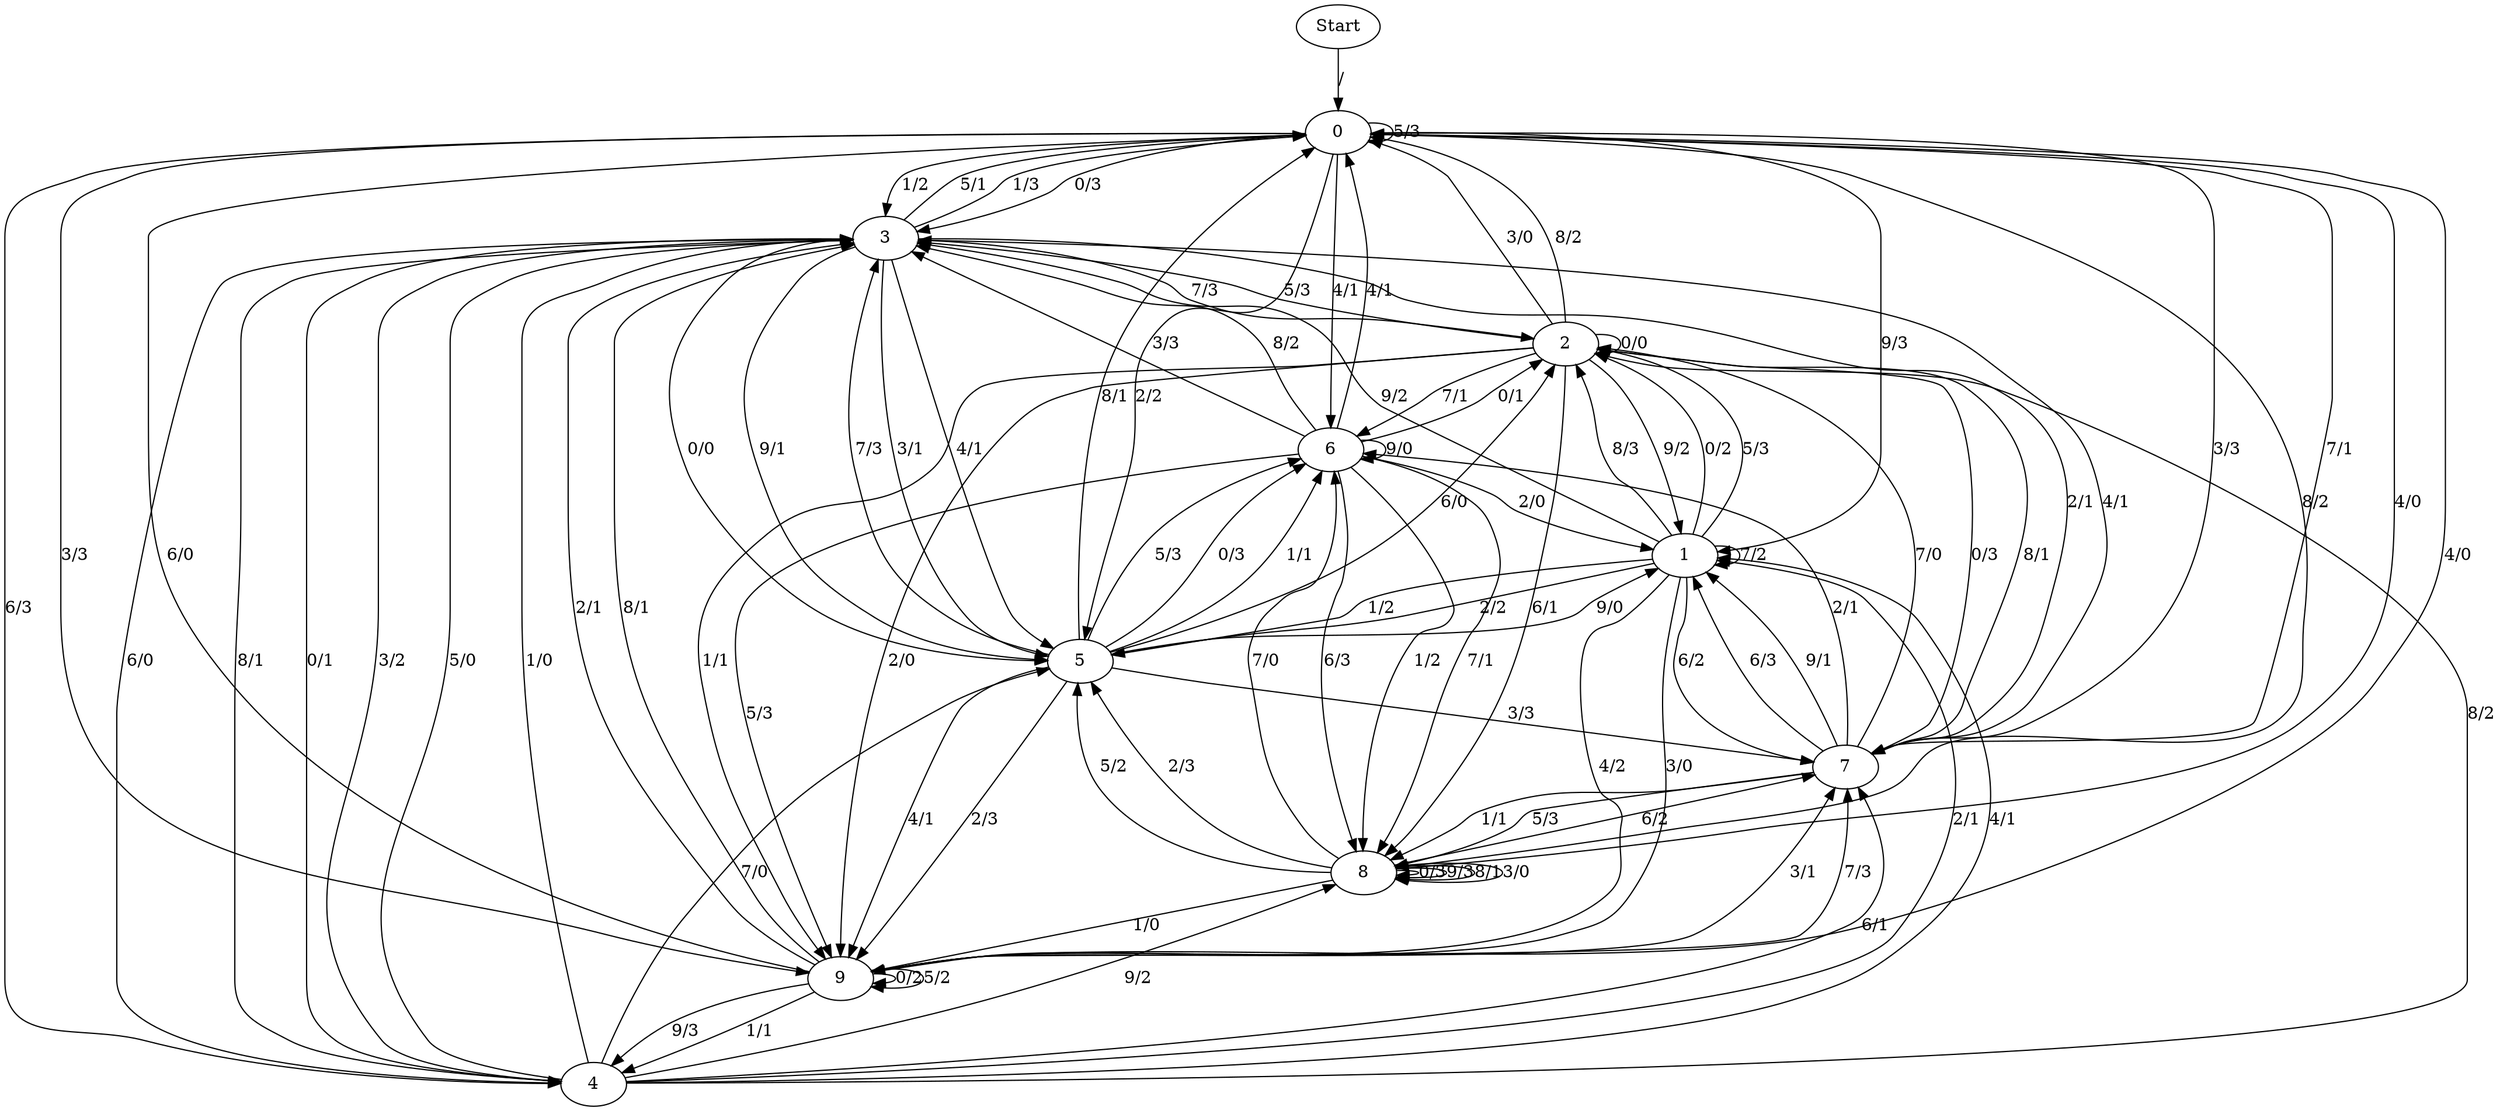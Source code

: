 digraph {
	Start -> 0 [label="/"]
	0 -> 3 [label="0/3"]
	0 -> 0 [label="5/3"]
	0 -> 9 [label="3/3"]
	0 -> 4 [label="6/3"]
	0 -> 7 [label="7/1"]
	0 -> 8 [label="8/2"]
	0 -> 1 [label="9/3"]
	0 -> 6 [label="4/1"]
	0 -> 5 [label="2/2"]
	0 -> 3 [label="1/2"]
	8 -> 0 [label="4/0"]
	8 -> 8 [label="0/3"]
	8 -> 9 [label="1/0"]
	8 -> 5 [label="2/3"]
	8 -> 7 [label="6/2"]
	8 -> 6 [label="7/0"]
	8 -> 8 [label="9/3"]
	8 -> 5 [label="5/2"]
	8 -> 8 [label="8/1"]
	8 -> 8 [label="3/0"]
	9 -> 9 [label="0/2"]
	9 -> 0 [label="6/0"]
	9 -> 3 [label="8/1"]
	9 -> 7 [label="7/3"]
	9 -> 3 [label="2/1"]
	9 -> 7 [label="3/1"]
	9 -> 0 [label="4/0"]
	9 -> 4 [label="1/1"]
	9 -> 9 [label="5/2"]
	9 -> 4 [label="9/3"]
	3 -> 5 [label="0/0"]
	3 -> 0 [label="5/1"]
	3 -> 4 [label="6/0"]
	3 -> 7 [label="2/1"]
	3 -> 5 [label="3/1"]
	3 -> 2 [label="7/3"]
	3 -> 4 [label="8/1"]
	3 -> 5 [label="9/1"]
	3 -> 5 [label="4/1"]
	3 -> 0 [label="1/3"]
	4 -> 1 [label="2/1"]
	4 -> 1 [label="4/1"]
	4 -> 3 [label="0/1"]
	4 -> 3 [label="3/2"]
	4 -> 2 [label="8/2"]
	4 -> 3 [label="5/0"]
	4 -> 8 [label="9/2"]
	4 -> 3 [label="1/0"]
	4 -> 7 [label="6/1"]
	4 -> 5 [label="7/0"]
	2 -> 8 [label="6/1"]
	2 -> 1 [label="9/2"]
	2 -> 9 [label="1/1"]
	2 -> 6 [label="7/1"]
	2 -> 0 [label="3/0"]
	2 -> 0 [label="8/2"]
	2 -> 2 [label="0/0"]
	2 -> 9 [label="2/0"]
	2 -> 3 [label="5/3"]
	1 -> 2 [label="0/2"]
	1 -> 9 [label="4/2"]
	1 -> 7 [label="6/2"]
	1 -> 3 [label="9/2"]
	1 -> 2 [label="5/3"]
	1 -> 1 [label="7/2"]
	1 -> 9 [label="3/0"]
	1 -> 5 [label="1/2"]
	1 -> 5 [label="2/2"]
	1 -> 2 [label="8/3"]
	5 -> 9 [label="4/1"]
	5 -> 1 [label="9/0"]
	5 -> 2 [label="6/0"]
	5 -> 6 [label="0/3"]
	5 -> 6 [label="1/1"]
	5 -> 0 [label="8/1"]
	5 -> 7 [label="3/3"]
	5 -> 9 [label="2/3"]
	5 -> 6 [label="5/3"]
	5 -> 3 [label="7/3"]
	7 -> 0 [label="3/3"]
	7 -> 1 [label="6/3"]
	7 -> 2 [label="0/3"]
	7 -> 8 [label="1/1"]
	7 -> 3 [label="4/1"]
	7 -> 2 [label="8/1"]
	7 -> 8 [label="5/3"]
	7 -> 2 [label="7/0"]
	7 -> 1 [label="9/1"]
	7 -> 6 [label="2/1"]
	6 -> 0 [label="4/1"]
	6 -> 8 [label="6/3"]
	6 -> 1 [label="2/0"]
	6 -> 8 [label="7/1"]
	6 -> 9 [label="5/3"]
	6 -> 3 [label="8/2"]
	6 -> 6 [label="9/0"]
	6 -> 3 [label="3/3"]
	6 -> 8 [label="1/2"]
	6 -> 2 [label="0/1"]
}